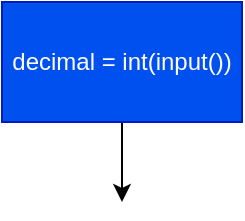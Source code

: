 <mxfile>
    <diagram id="taIbWOpeujsL3dZRqb-1" name="Page-1">
        <mxGraphModel dx="752" dy="563" grid="1" gridSize="10" guides="1" tooltips="1" connect="1" arrows="1" fold="1" page="1" pageScale="1" pageWidth="850" pageHeight="1100" math="0" shadow="0">
            <root>
                <mxCell id="0"/>
                <mxCell id="1" parent="0"/>
                <mxCell id="3" style="edgeStyle=none;html=1;exitX=0.5;exitY=1;exitDx=0;exitDy=0;" edge="1" parent="1" source="2">
                    <mxGeometry relative="1" as="geometry">
                        <mxPoint x="360" y="180" as="targetPoint"/>
                    </mxGeometry>
                </mxCell>
                <mxCell id="2" value="decimal = int(input())" style="rounded=0;whiteSpace=wrap;html=1;fillColor=#0050ef;fontColor=#ffffff;strokeColor=#001DBC;" vertex="1" parent="1">
                    <mxGeometry x="300" y="80" width="120" height="60" as="geometry"/>
                </mxCell>
            </root>
        </mxGraphModel>
    </diagram>
</mxfile>